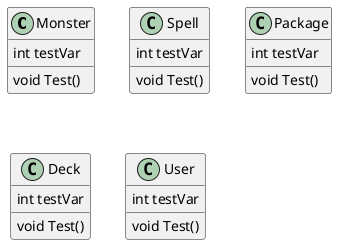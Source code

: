 @startuml
' Defining all classes
class Monster
Monster : int testVar
Monster : void Test()

class Spell
Spell : int testVar
Spell : void Test()

class Package
Package : int testVar
Package : void Test()

class Deck
Deck : int testVar
Deck : void Test()

class User
User : int testVar
User : void Test()

' Define all Relations
' Monster <-- Spell
@enduml